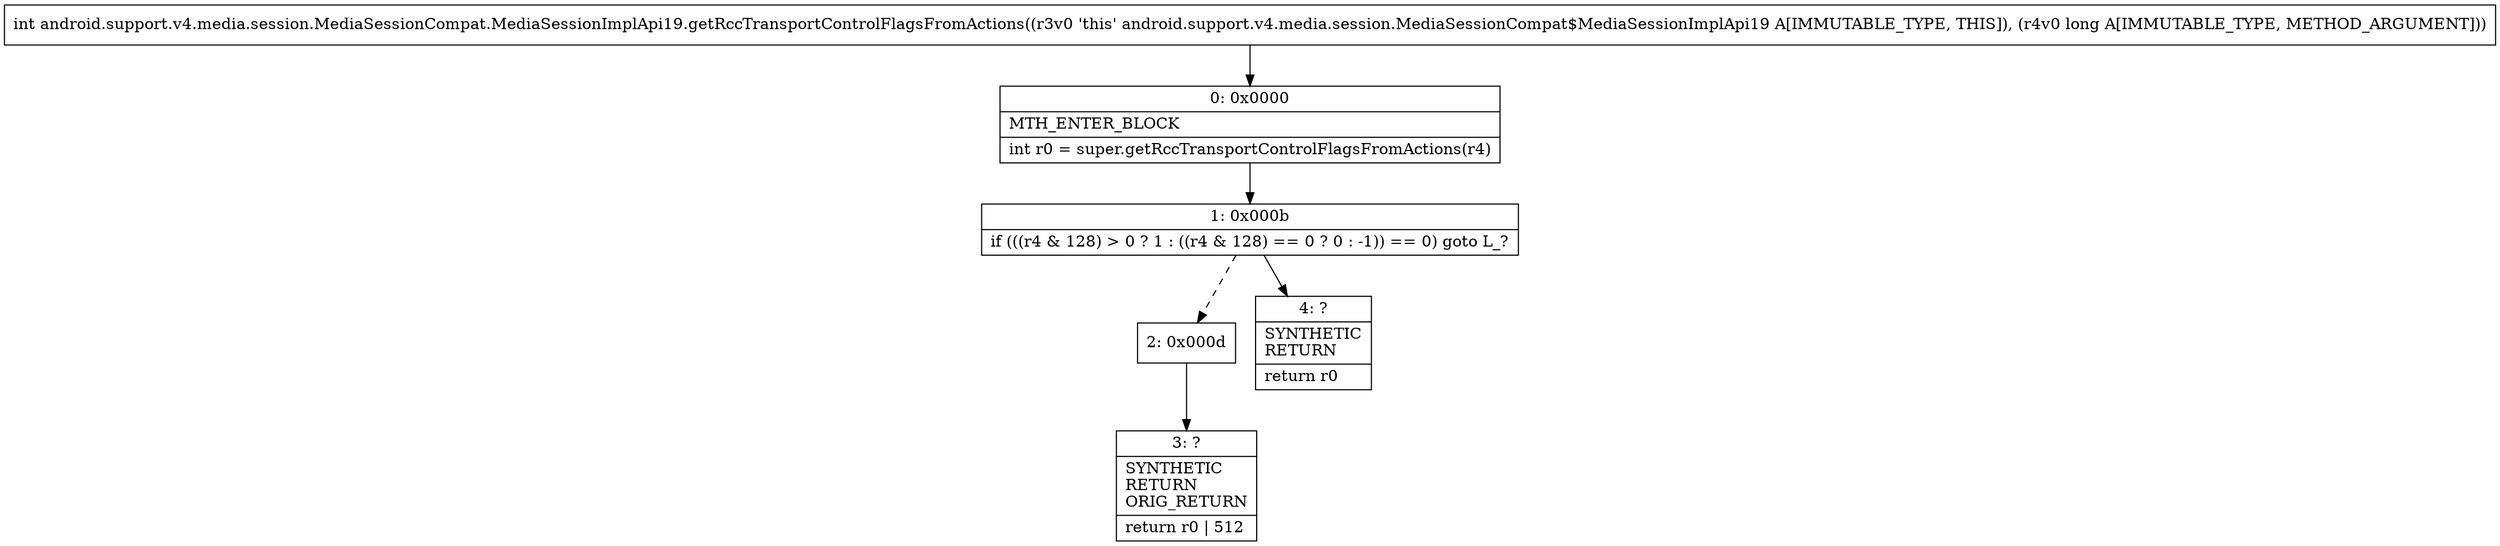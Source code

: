 digraph "CFG forandroid.support.v4.media.session.MediaSessionCompat.MediaSessionImplApi19.getRccTransportControlFlagsFromActions(J)I" {
Node_0 [shape=record,label="{0\:\ 0x0000|MTH_ENTER_BLOCK\l|int r0 = super.getRccTransportControlFlagsFromActions(r4)\l}"];
Node_1 [shape=record,label="{1\:\ 0x000b|if (((r4 & 128) \> 0 ? 1 : ((r4 & 128) == 0 ? 0 : \-1)) == 0) goto L_?\l}"];
Node_2 [shape=record,label="{2\:\ 0x000d}"];
Node_3 [shape=record,label="{3\:\ ?|SYNTHETIC\lRETURN\lORIG_RETURN\l|return r0 \| 512\l}"];
Node_4 [shape=record,label="{4\:\ ?|SYNTHETIC\lRETURN\l|return r0\l}"];
MethodNode[shape=record,label="{int android.support.v4.media.session.MediaSessionCompat.MediaSessionImplApi19.getRccTransportControlFlagsFromActions((r3v0 'this' android.support.v4.media.session.MediaSessionCompat$MediaSessionImplApi19 A[IMMUTABLE_TYPE, THIS]), (r4v0 long A[IMMUTABLE_TYPE, METHOD_ARGUMENT])) }"];
MethodNode -> Node_0;
Node_0 -> Node_1;
Node_1 -> Node_2[style=dashed];
Node_1 -> Node_4;
Node_2 -> Node_3;
}

